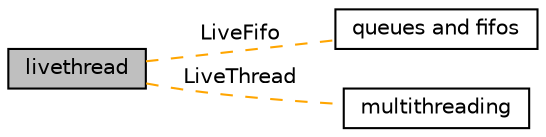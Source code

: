 digraph "livethread"
{
  edge [fontname="Helvetica",fontsize="10",labelfontname="Helvetica",labelfontsize="10"];
  node [fontname="Helvetica",fontsize="10",shape=record];
  rankdir=LR;
  Node1 [label="queues and fifos",height=0.2,width=0.4,color="black", fillcolor="white", style="filled",URL="$group__queues__tag.html",tooltip="Multiprocessing queues/fifos. "];
  Node0 [label="livethread",height=0.2,width=0.4,color="black", fillcolor="grey75", style="filled", fontcolor="black"];
  Node2 [label="multithreading",height=0.2,width=0.4,color="black", fillcolor="white", style="filled",URL="$group__threading__tag.html"];
  Node0->Node1 [shape=plaintext, label="LiveFifo", color="orange", dir="none", style="dashed"];
  Node0->Node2 [shape=plaintext, label="LiveThread", color="orange", dir="none", style="dashed"];
}
